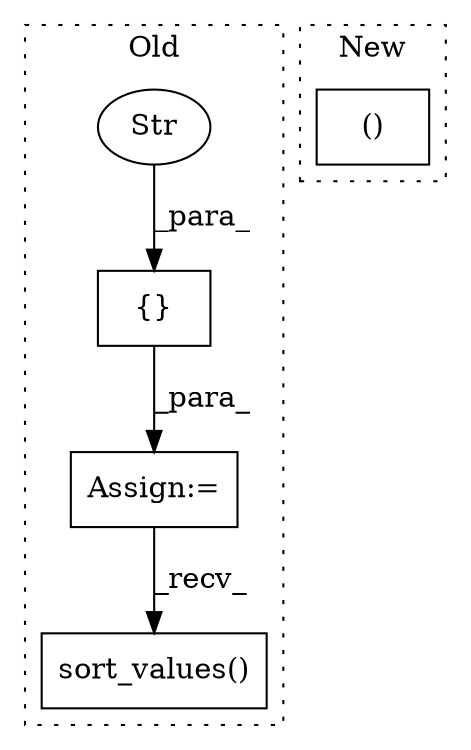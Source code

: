 digraph G {
subgraph cluster0 {
1 [label="sort_values()" a="75" s="3284,3314" l="20,1" shape="box"];
3 [label="Assign:=" a="68" s="3140" l="3" shape="box"];
4 [label="{}" a="59" s="3236,3247" l="1,0" shape="box"];
5 [label="Str" a="66" s="3237" l="10" shape="ellipse"];
label = "Old";
style="dotted";
}
subgraph cluster1 {
2 [label="()" a="54" s="2780" l="15" shape="box"];
label = "New";
style="dotted";
}
3 -> 1 [label="_recv_"];
4 -> 3 [label="_para_"];
5 -> 4 [label="_para_"];
}